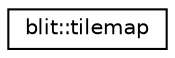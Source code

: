 digraph "Graphical Class Hierarchy"
{
  edge [fontname="Helvetica",fontsize="10",labelfontname="Helvetica",labelfontsize="10"];
  node [fontname="Helvetica",fontsize="10",shape=record];
  rankdir="LR";
  Node0 [label="blit::tilemap",height=0.2,width=0.4,color="black", fillcolor="white", style="filled",URL="$structblit_1_1tilemap.html"];
}
